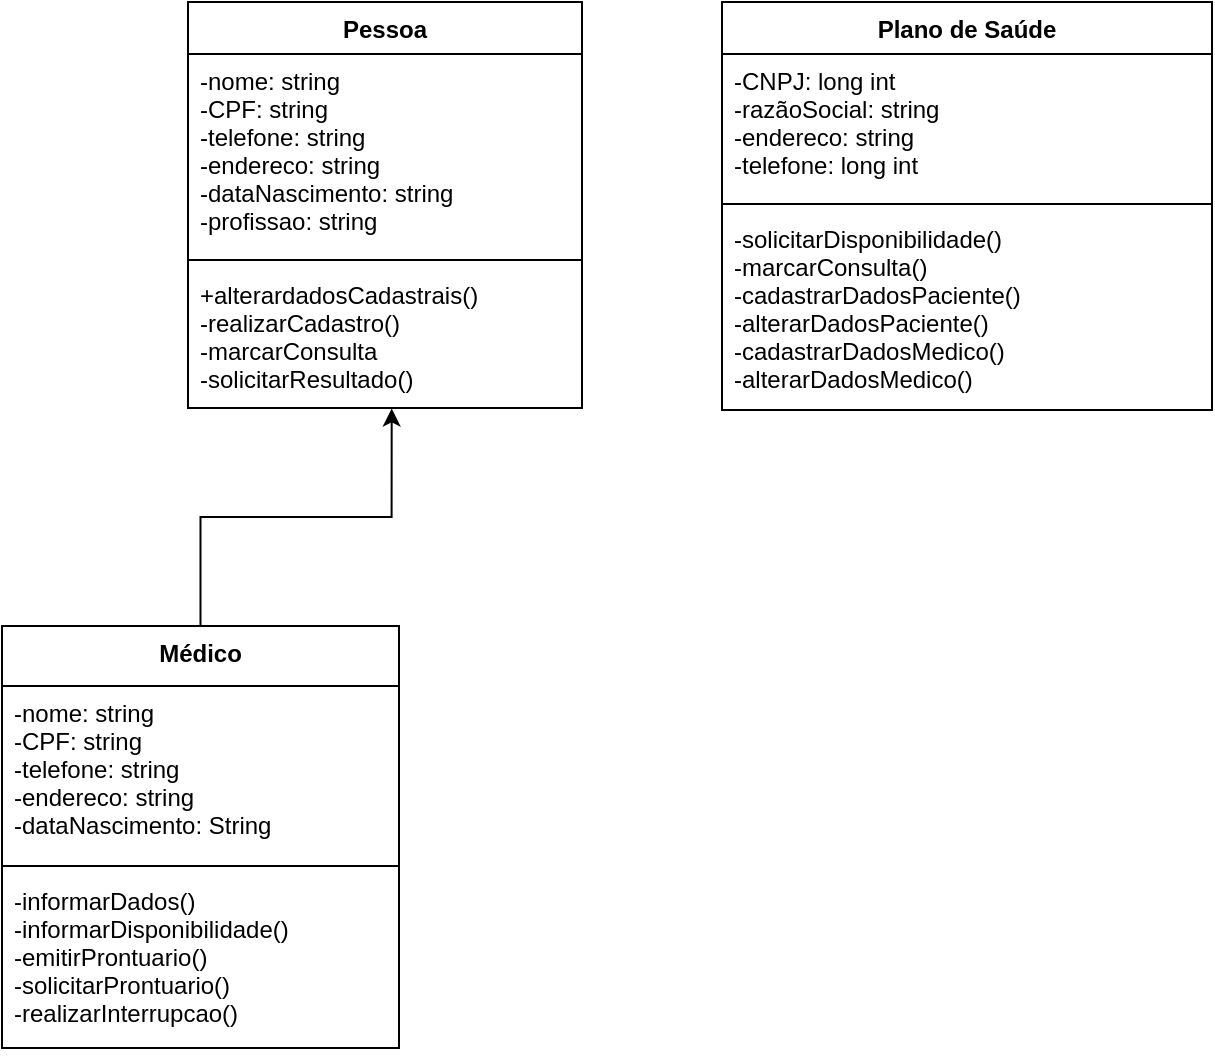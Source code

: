 <mxfile version="14.5.4" type="device"><diagram id="LYKm0F46Kx4bDSLupdtW" name="Page-1"><mxGraphModel dx="2076" dy="1150" grid="0" gridSize="10" guides="1" tooltips="1" connect="1" arrows="1" fold="1" page="1" pageScale="1" pageWidth="1169" pageHeight="827" math="0" shadow="0"><root><mxCell id="0"/><mxCell id="1" parent="0"/><mxCell id="0tI5AcjWIRlU0N5BRjpm-1" value="Pessoa" style="swimlane;fontStyle=1;align=center;verticalAlign=top;childLayout=stackLayout;horizontal=1;startSize=26;horizontalStack=0;resizeParent=1;resizeParentMax=0;resizeLast=0;collapsible=1;marginBottom=0;" vertex="1" parent="1"><mxGeometry x="393" y="152" width="197" height="203" as="geometry"/></mxCell><mxCell id="0tI5AcjWIRlU0N5BRjpm-2" value="-nome: string&#10;-CPF: string&#10;-telefone: string&#10;-endereco: string&#10;-dataNascimento: string&#10;-profissao: string" style="text;strokeColor=none;fillColor=none;align=left;verticalAlign=top;spacingLeft=4;spacingRight=4;overflow=hidden;rotatable=0;points=[[0,0.5],[1,0.5]];portConstraint=eastwest;" vertex="1" parent="0tI5AcjWIRlU0N5BRjpm-1"><mxGeometry y="26" width="197" height="99" as="geometry"/></mxCell><mxCell id="0tI5AcjWIRlU0N5BRjpm-3" value="" style="line;strokeWidth=1;fillColor=none;align=left;verticalAlign=middle;spacingTop=-1;spacingLeft=3;spacingRight=3;rotatable=0;labelPosition=right;points=[];portConstraint=eastwest;" vertex="1" parent="0tI5AcjWIRlU0N5BRjpm-1"><mxGeometry y="125" width="197" height="8" as="geometry"/></mxCell><mxCell id="0tI5AcjWIRlU0N5BRjpm-4" value="+alterardadosCadastrais()&#10;-realizarCadastro()&#10;-marcarConsulta&#10;-solicitarResultado()" style="text;strokeColor=none;fillColor=none;align=left;verticalAlign=top;spacingLeft=4;spacingRight=4;overflow=hidden;rotatable=0;points=[[0,0.5],[1,0.5]];portConstraint=eastwest;" vertex="1" parent="0tI5AcjWIRlU0N5BRjpm-1"><mxGeometry y="133" width="197" height="70" as="geometry"/></mxCell><mxCell id="0tI5AcjWIRlU0N5BRjpm-13" style="edgeStyle=orthogonalEdgeStyle;rounded=0;orthogonalLoop=1;jettySize=auto;html=1;entryX=0.517;entryY=1.003;entryDx=0;entryDy=0;entryPerimeter=0;" edge="1" parent="1" source="0tI5AcjWIRlU0N5BRjpm-5" target="0tI5AcjWIRlU0N5BRjpm-4"><mxGeometry relative="1" as="geometry"><mxPoint x="399.25" y="404.8" as="targetPoint"/></mxGeometry></mxCell><mxCell id="0tI5AcjWIRlU0N5BRjpm-5" value="Médico" style="swimlane;fontStyle=1;align=center;verticalAlign=top;childLayout=stackLayout;horizontal=1;startSize=30;horizontalStack=0;resizeParent=1;resizeParentMax=0;resizeLast=0;collapsible=1;marginBottom=0;" vertex="1" parent="1"><mxGeometry x="300" y="464" width="198.5" height="211" as="geometry"/></mxCell><mxCell id="0tI5AcjWIRlU0N5BRjpm-6" value="-nome: string&#10;-CPF: string&#10;-telefone: string&#10;-endereco: string&#10;-dataNascimento: String" style="text;strokeColor=none;fillColor=none;align=left;verticalAlign=top;spacingLeft=4;spacingRight=4;overflow=hidden;rotatable=0;points=[[0,0.5],[1,0.5]];portConstraint=eastwest;" vertex="1" parent="0tI5AcjWIRlU0N5BRjpm-5"><mxGeometry y="30" width="198.5" height="86" as="geometry"/></mxCell><mxCell id="0tI5AcjWIRlU0N5BRjpm-7" value="" style="line;strokeWidth=1;fillColor=none;align=left;verticalAlign=middle;spacingTop=-1;spacingLeft=3;spacingRight=3;rotatable=0;labelPosition=right;points=[];portConstraint=eastwest;" vertex="1" parent="0tI5AcjWIRlU0N5BRjpm-5"><mxGeometry y="116" width="198.5" height="8" as="geometry"/></mxCell><mxCell id="0tI5AcjWIRlU0N5BRjpm-8" value="-informarDados()&#10;-informarDisponibilidade()&#10;-emitirProntuario()&#10;-solicitarProntuario()&#10;-realizarInterrupcao()" style="text;strokeColor=none;fillColor=none;align=left;verticalAlign=top;spacingLeft=4;spacingRight=4;overflow=hidden;rotatable=0;points=[[0,0.5],[1,0.5]];portConstraint=eastwest;" vertex="1" parent="0tI5AcjWIRlU0N5BRjpm-5"><mxGeometry y="124" width="198.5" height="87" as="geometry"/></mxCell><mxCell id="0tI5AcjWIRlU0N5BRjpm-14" value="Plano de Saúde" style="swimlane;fontStyle=1;align=center;verticalAlign=top;childLayout=stackLayout;horizontal=1;startSize=26;horizontalStack=0;resizeParent=1;resizeParentMax=0;resizeLast=0;collapsible=1;marginBottom=0;" vertex="1" parent="1"><mxGeometry x="660" y="152" width="245" height="204" as="geometry"/></mxCell><mxCell id="0tI5AcjWIRlU0N5BRjpm-15" value="-CNPJ: long int&#10;-razãoSocial: string&#10;-endereco: string&#10;-telefone: long int&#10;" style="text;strokeColor=none;fillColor=none;align=left;verticalAlign=top;spacingLeft=4;spacingRight=4;overflow=hidden;rotatable=0;points=[[0,0.5],[1,0.5]];portConstraint=eastwest;" vertex="1" parent="0tI5AcjWIRlU0N5BRjpm-14"><mxGeometry y="26" width="245" height="71" as="geometry"/></mxCell><mxCell id="0tI5AcjWIRlU0N5BRjpm-16" value="" style="line;strokeWidth=1;fillColor=none;align=left;verticalAlign=middle;spacingTop=-1;spacingLeft=3;spacingRight=3;rotatable=0;labelPosition=right;points=[];portConstraint=eastwest;" vertex="1" parent="0tI5AcjWIRlU0N5BRjpm-14"><mxGeometry y="97" width="245" height="8" as="geometry"/></mxCell><mxCell id="0tI5AcjWIRlU0N5BRjpm-17" value="-solicitarDisponibilidade()&#10;-marcarConsulta()&#10;-cadastrarDadosPaciente()&#10;-alterarDadosPaciente()&#10;-cadastrarDadosMedico()&#10;-alterarDadosMedico()" style="text;strokeColor=none;fillColor=none;align=left;verticalAlign=top;spacingLeft=4;spacingRight=4;overflow=hidden;rotatable=0;points=[[0,0.5],[1,0.5]];portConstraint=eastwest;" vertex="1" parent="0tI5AcjWIRlU0N5BRjpm-14"><mxGeometry y="105" width="245" height="99" as="geometry"/></mxCell></root></mxGraphModel></diagram></mxfile>